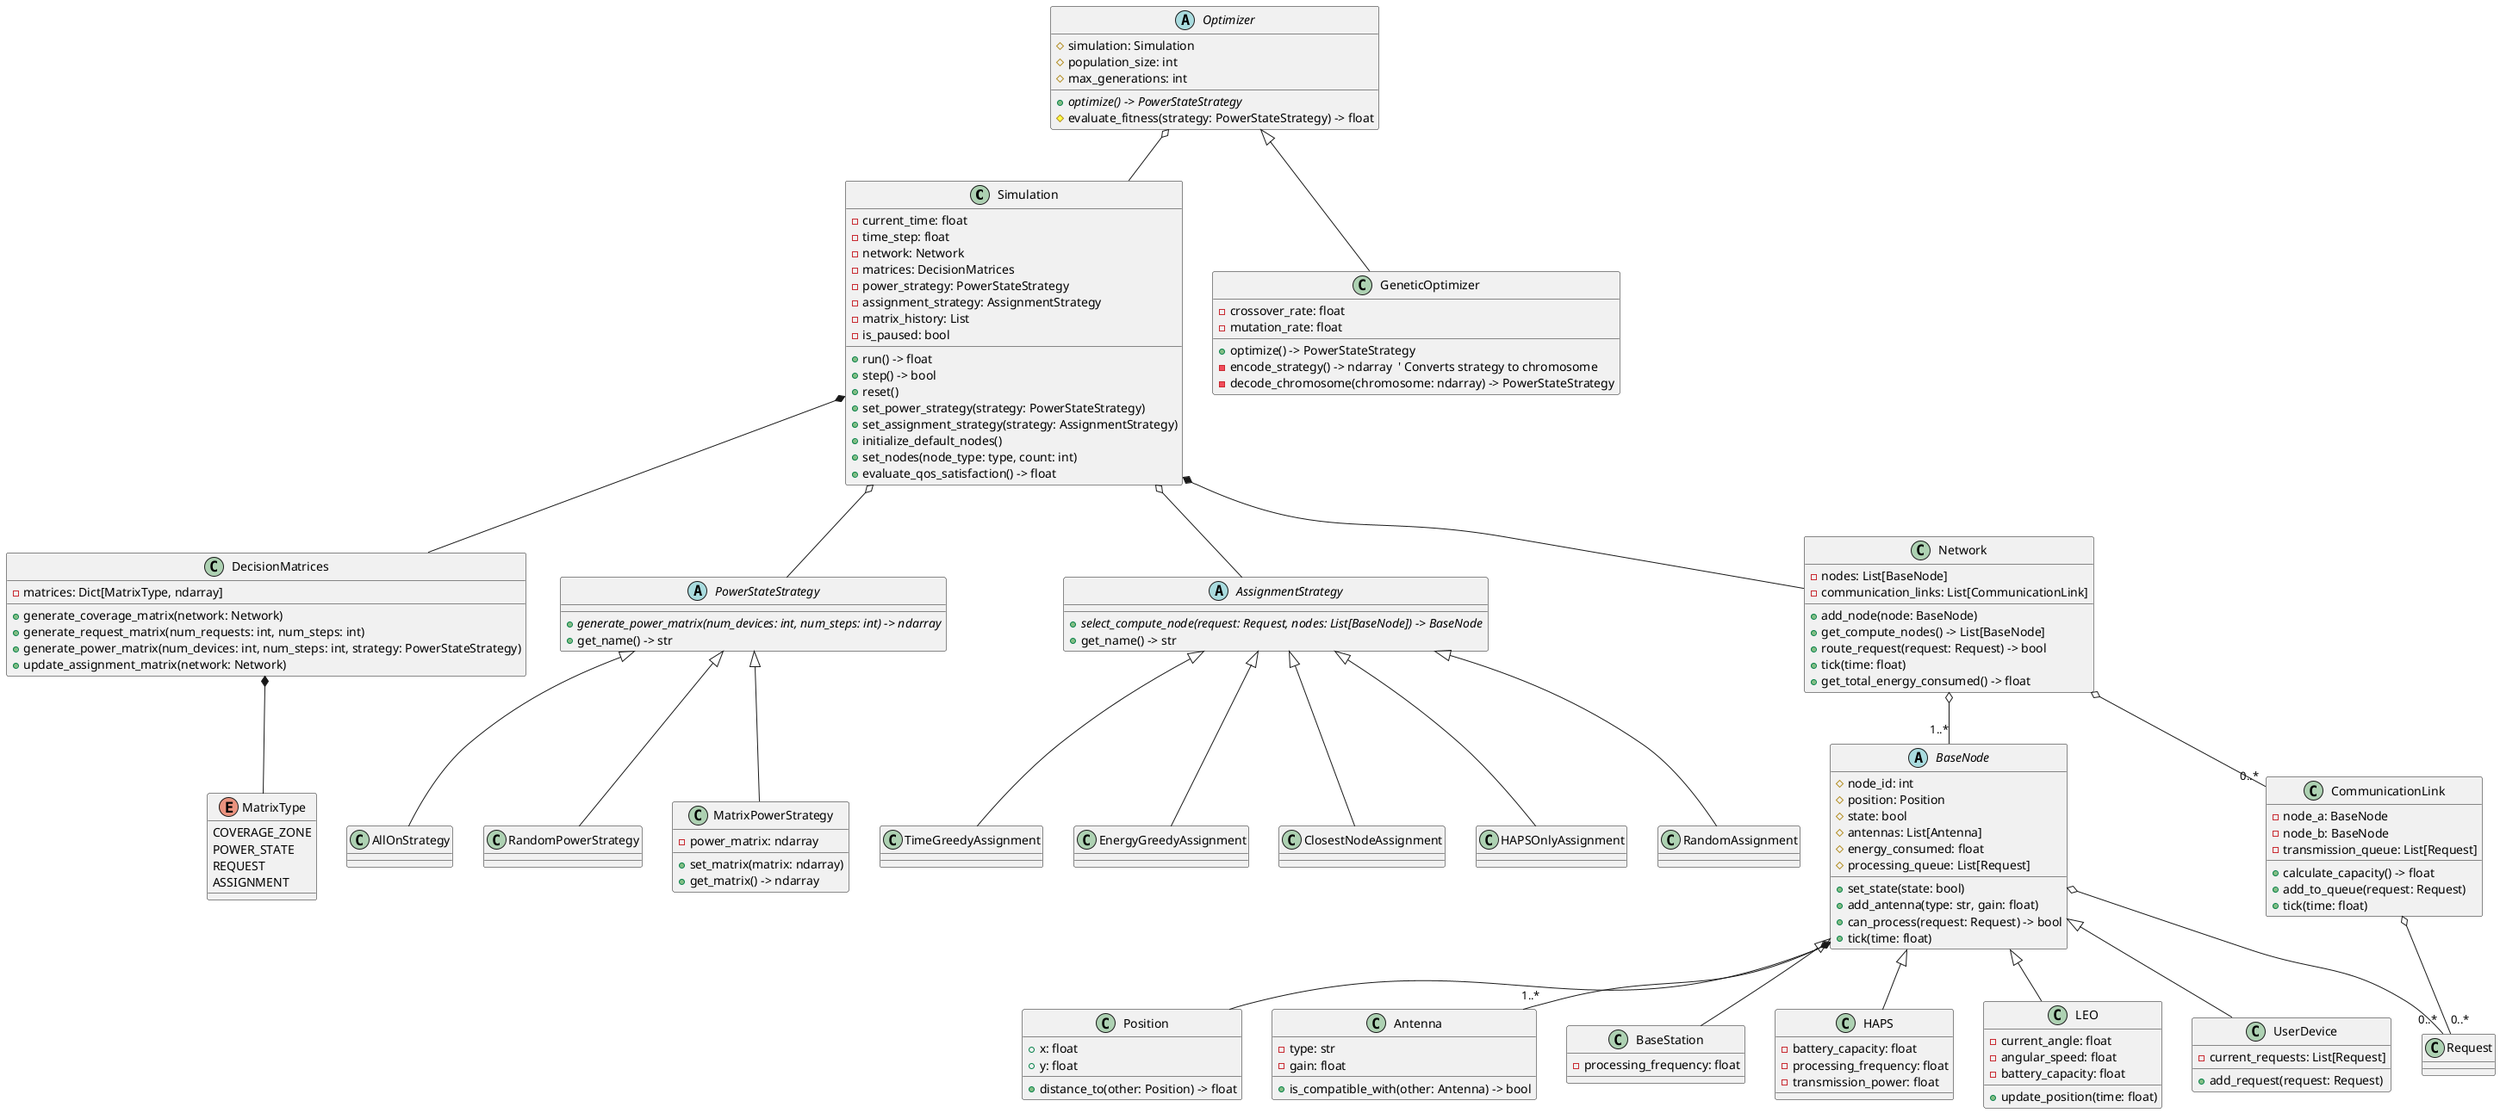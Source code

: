 @startuml

' Core Components
class Simulation {
  - current_time: float
  - time_step: float
  - network: Network
  - matrices: DecisionMatrices
  - power_strategy: PowerStateStrategy
  - assignment_strategy: AssignmentStrategy
  - matrix_history: List
  - is_paused: bool
  + run() -> float
  + step() -> bool
  + reset()
  + set_power_strategy(strategy: PowerStateStrategy)
  + set_assignment_strategy(strategy: AssignmentStrategy)
  + initialize_default_nodes()
  + set_nodes(node_type: type, count: int)
  + evaluate_qos_satisfaction() -> float
}

class DecisionMatrices {
  - matrices: Dict[MatrixType, ndarray]
  + generate_coverage_matrix(network: Network)
  + generate_request_matrix(num_requests: int, num_steps: int)
  + generate_power_matrix(num_devices: int, num_steps: int, strategy: PowerStateStrategy)
  + update_assignment_matrix(network: Network)
}

' Strategy Hierarchy
abstract class PowerStateStrategy {
  + {abstract} generate_power_matrix(num_devices: int, num_steps: int) -> ndarray
  + get_name() -> str
}

abstract class AssignmentStrategy {
  + {abstract} select_compute_node(request: Request, nodes: List[BaseNode]) -> BaseNode
  + get_name() -> str
}

' Power State Implementations
class AllOnStrategy extends PowerStateStrategy
class RandomPowerStrategy extends PowerStateStrategy
class MatrixPowerStrategy extends PowerStateStrategy {
  - power_matrix: ndarray
  + set_matrix(matrix: ndarray)
  + get_matrix() -> ndarray
}

' Assignment Implementations
class TimeGreedyAssignment extends AssignmentStrategy
class EnergyGreedyAssignment extends AssignmentStrategy
class ClosestNodeAssignment extends AssignmentStrategy
class HAPSOnlyAssignment extends AssignmentStrategy
class RandomAssignment extends AssignmentStrategy

' Network Components
class Network {
  - nodes: List[BaseNode]
  - communication_links: List[CommunicationLink]
  + add_node(node: BaseNode)
  + get_compute_nodes() -> List[BaseNode]
  + route_request(request: Request) -> bool
  + tick(time: float)
  + get_total_energy_consumed() -> float
}

abstract class BaseNode {
  # node_id: int
  # position: Position
  # state: bool
  # antennas: List[Antenna]
  # energy_consumed: float
  # processing_queue: List[Request]
  + set_state(state: bool)
  + add_antenna(type: str, gain: float)
  + can_process(request: Request) -> bool
  + tick(time: float)
}

class Position {
  + x: float
  + y: float
  + distance_to(other: Position) -> float
}

class Antenna {
  - type: str
  - gain: float
  + is_compatible_with(other: Antenna) -> bool
}

class BaseStation extends BaseNode {
  - processing_frequency: float
}

class HAPS extends BaseNode {
  - battery_capacity: float
  - processing_frequency: float
  - transmission_power: float
}

class LEO extends BaseNode {
  - current_angle: float
  - angular_speed: float
  - battery_capacity: float
  + update_position(time: float)
}

class UserDevice extends BaseNode {
  - current_requests: List[Request]
  + add_request(request: Request)
}

class CommunicationLink {
  - node_a: BaseNode
  - node_b: BaseNode
  - transmission_queue: List[Request]
  + calculate_capacity() -> float
  + add_to_queue(request: Request)
  + tick(time: float)
}

' Optimizers
abstract class Optimizer {
  # simulation: Simulation
  # population_size: int
  # max_generations: int
  + {abstract} optimize() -> PowerStateStrategy
  # evaluate_fitness(strategy: PowerStateStrategy) -> float
}

class GeneticOptimizer extends Optimizer {
  - crossover_rate: float
  - mutation_rate: float
  + optimize() -> PowerStateStrategy
  - encode_strategy() -> ndarray  ' Converts strategy to chromosome
  - decode_chromosome(chromosome: ndarray) -> PowerStateStrategy
}

enum MatrixType {
  COVERAGE_ZONE
  POWER_STATE
  REQUEST
  ASSIGNMENT
}

' Relationships
Simulation *-- Network
Simulation *-- DecisionMatrices
Simulation o-- PowerStateStrategy
Simulation o-- AssignmentStrategy
DecisionMatrices *-- MatrixType
Network o-- "1..*" BaseNode
Network o-- "0..*" CommunicationLink
BaseNode *-- Position
BaseNode o-- "1..*" Antenna
BaseNode o-- "0..*" Request
CommunicationLink o-- "0..*" Request
Optimizer o-- Simulation

@enduml